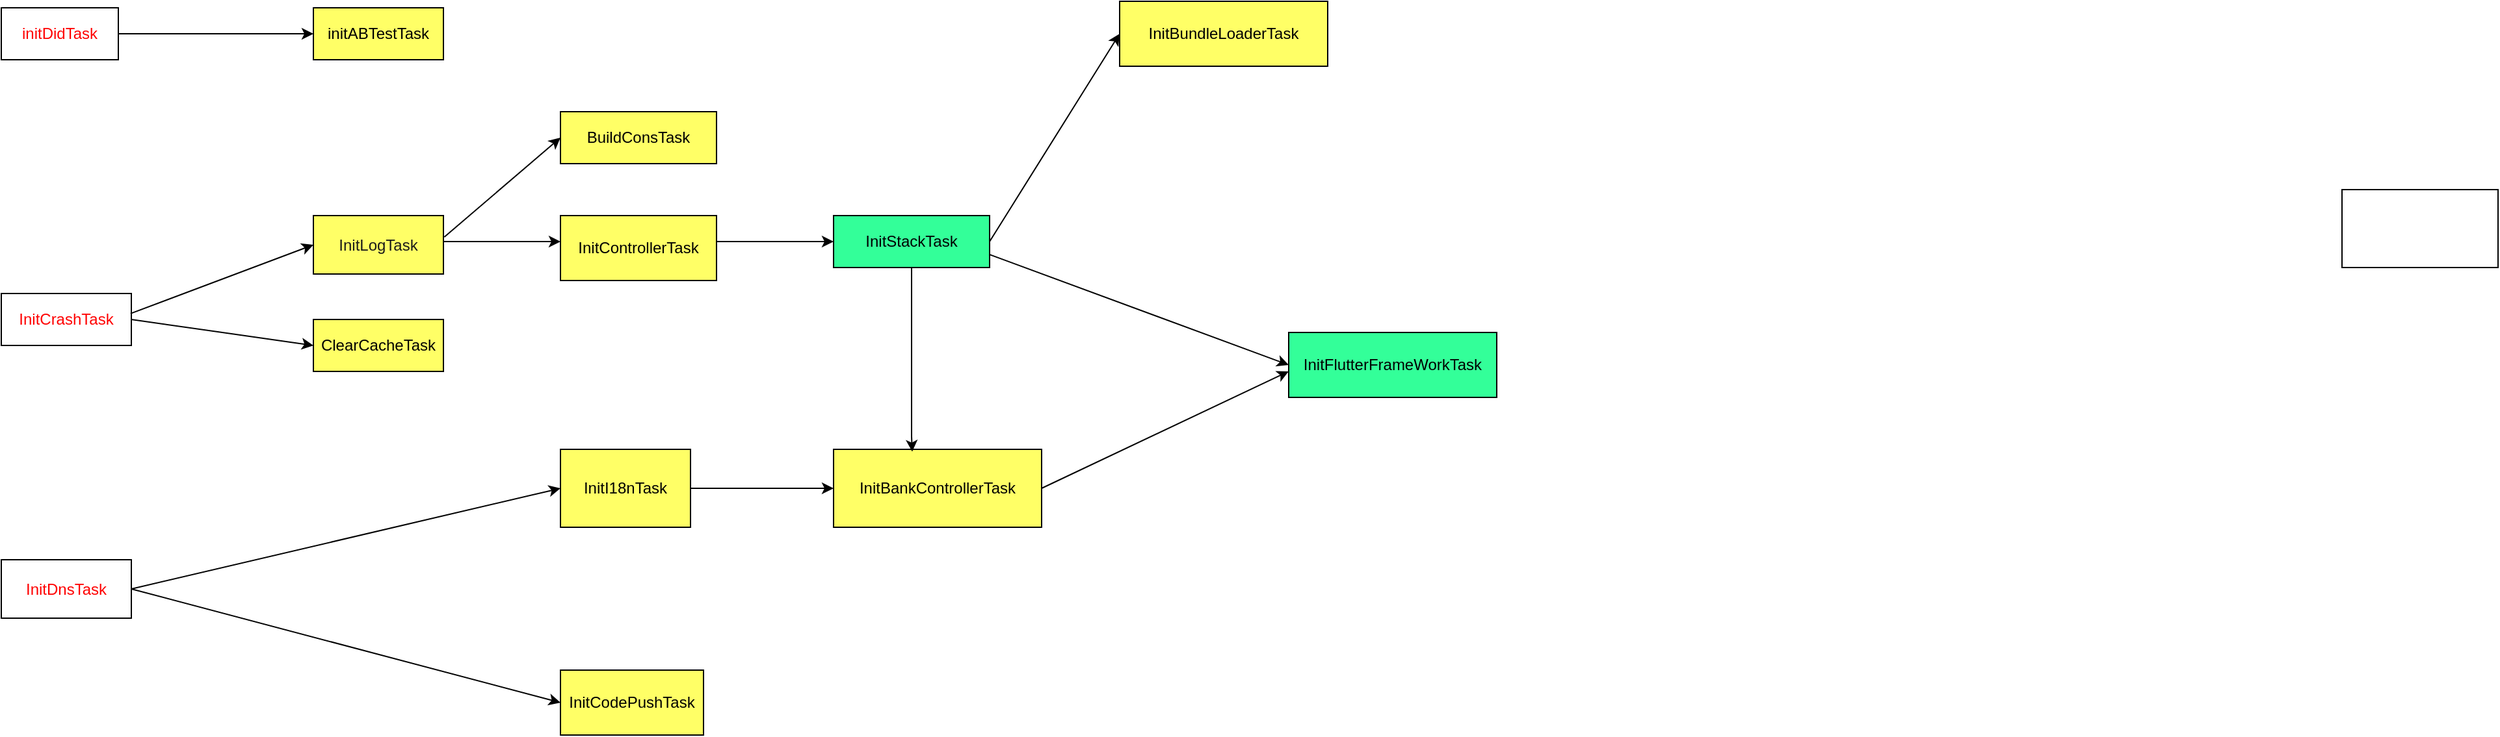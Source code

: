 <mxfile version="24.0.5" type="github">
  <diagram name="Page-1" id="b5b7bab2-c9e2-2cf4-8b2a-24fd1a2a6d21">
    <mxGraphModel dx="1380" dy="873" grid="1" gridSize="10" guides="1" tooltips="1" connect="1" arrows="1" fold="1" page="1" pageScale="1" pageWidth="827" pageHeight="1169" background="none" math="0" shadow="0">
      <root>
        <mxCell id="0" />
        <mxCell id="1" parent="0" />
        <mxCell id="cNgEGX5fdvXFl3XiefJ_-1" value="" style="rounded=0;whiteSpace=wrap;html=1;" parent="1" vertex="1">
          <mxGeometry x="2160" y="300" width="120" height="60" as="geometry" />
        </mxCell>
        <mxCell id="cNgEGX5fdvXFl3XiefJ_-3" value="&lt;font color=&quot;#ff0000&quot;&gt;initDidTask&lt;/font&gt;" style="rounded=0;whiteSpace=wrap;html=1;" parent="1" vertex="1">
          <mxGeometry x="360" y="160" width="90" height="40" as="geometry" />
        </mxCell>
        <mxCell id="cNgEGX5fdvXFl3XiefJ_-4" value="initABTestTask" style="rounded=0;whiteSpace=wrap;html=1;fillStyle=solid;fillColor=#FFFF66;" parent="1" vertex="1">
          <mxGeometry x="600" y="160" width="100" height="40" as="geometry" />
        </mxCell>
        <mxCell id="cNgEGX5fdvXFl3XiefJ_-6" value="" style="endArrow=classic;html=1;rounded=0;entryX=0;entryY=0.5;entryDx=0;entryDy=0;exitX=1;exitY=0.5;exitDx=0;exitDy=0;" parent="1" source="cNgEGX5fdvXFl3XiefJ_-3" target="cNgEGX5fdvXFl3XiefJ_-4" edge="1">
          <mxGeometry relative="1" as="geometry">
            <mxPoint x="490" y="189.77" as="sourcePoint" />
            <mxPoint x="560" y="190" as="targetPoint" />
          </mxGeometry>
        </mxCell>
        <mxCell id="cNgEGX5fdvXFl3XiefJ_-8" value="&lt;font color=&quot;#1a1a1a&quot;&gt;InitLogTask&lt;/font&gt;" style="rounded=0;whiteSpace=wrap;html=1;fillColor=#FFFF66;" parent="1" vertex="1">
          <mxGeometry x="600" y="320" width="100" height="45" as="geometry" />
        </mxCell>
        <mxCell id="cNgEGX5fdvXFl3XiefJ_-10" value="BuildConsTask" style="rounded=0;whiteSpace=wrap;html=1;fillColor=#FFFF66;" parent="1" vertex="1">
          <mxGeometry x="790" y="240" width="120" height="40" as="geometry" />
        </mxCell>
        <mxCell id="cNgEGX5fdvXFl3XiefJ_-11" value="&lt;span style=&quot;color: #ff0000;&quot;&gt;InitCrashTask&lt;/span&gt;" style="rounded=0;whiteSpace=wrap;html=1;" parent="1" vertex="1">
          <mxGeometry x="360" y="380" width="100" height="40" as="geometry" />
        </mxCell>
        <mxCell id="cNgEGX5fdvXFl3XiefJ_-12" value="" style="endArrow=classic;html=1;rounded=0;exitX=0.994;exitY=0.386;exitDx=0;exitDy=0;exitPerimeter=0;entryX=0;entryY=0.5;entryDx=0;entryDy=0;" parent="1" source="cNgEGX5fdvXFl3XiefJ_-11" target="cNgEGX5fdvXFl3XiefJ_-8" edge="1">
          <mxGeometry relative="1" as="geometry">
            <mxPoint x="500" y="339.64" as="sourcePoint" />
            <mxPoint x="600" y="340" as="targetPoint" />
          </mxGeometry>
        </mxCell>
        <mxCell id="cNgEGX5fdvXFl3XiefJ_-15" value="" style="endArrow=classic;html=1;rounded=0;entryX=0;entryY=0.5;entryDx=0;entryDy=0;exitX=1.007;exitY=0.367;exitDx=0;exitDy=0;exitPerimeter=0;" parent="1" source="cNgEGX5fdvXFl3XiefJ_-8" target="cNgEGX5fdvXFl3XiefJ_-10" edge="1">
          <mxGeometry relative="1" as="geometry">
            <mxPoint x="690" y="340" as="sourcePoint" />
            <mxPoint x="790" y="340" as="targetPoint" />
          </mxGeometry>
        </mxCell>
        <mxCell id="cNgEGX5fdvXFl3XiefJ_-18" value="ClearCacheTask" style="rounded=0;whiteSpace=wrap;html=1;fillColor=#FFFF66;" parent="1" vertex="1">
          <mxGeometry x="600" y="400" width="100" height="40" as="geometry" />
        </mxCell>
        <mxCell id="cNgEGX5fdvXFl3XiefJ_-19" value="" style="endArrow=classic;html=1;rounded=0;entryX=0;entryY=0.5;entryDx=0;entryDy=0;exitX=1;exitY=0.5;exitDx=0;exitDy=0;" parent="1" source="cNgEGX5fdvXFl3XiefJ_-11" target="cNgEGX5fdvXFl3XiefJ_-18" edge="1">
          <mxGeometry relative="1" as="geometry">
            <mxPoint x="480" y="390" as="sourcePoint" />
            <mxPoint x="580" y="390" as="targetPoint" />
          </mxGeometry>
        </mxCell>
        <mxCell id="cNgEGX5fdvXFl3XiefJ_-21" value="InitControllerTask" style="rounded=0;whiteSpace=wrap;html=1;fillColor=#FFFF66;" parent="1" vertex="1">
          <mxGeometry x="790" y="320" width="120" height="50" as="geometry" />
        </mxCell>
        <mxCell id="cNgEGX5fdvXFl3XiefJ_-22" value="" style="endArrow=classic;html=1;rounded=0;" parent="1" edge="1">
          <mxGeometry relative="1" as="geometry">
            <mxPoint x="700" y="340" as="sourcePoint" />
            <mxPoint x="790" y="340" as="targetPoint" />
          </mxGeometry>
        </mxCell>
        <mxCell id="cNgEGX5fdvXFl3XiefJ_-24" value="InitStackTask" style="rounded=0;whiteSpace=wrap;html=1;fillColor=#33FF99;" parent="1" vertex="1">
          <mxGeometry x="1000" y="320" width="120" height="40" as="geometry" />
        </mxCell>
        <mxCell id="cNgEGX5fdvXFl3XiefJ_-25" value="" style="endArrow=classic;html=1;rounded=0;" parent="1" edge="1">
          <mxGeometry relative="1" as="geometry">
            <mxPoint x="910" y="340" as="sourcePoint" />
            <mxPoint x="1000" y="340" as="targetPoint" />
          </mxGeometry>
        </mxCell>
        <mxCell id="cNgEGX5fdvXFl3XiefJ_-27" value="InitBundleLoaderTask" style="rounded=0;whiteSpace=wrap;html=1;fillColor=#FFFF66;" parent="1" vertex="1">
          <mxGeometry x="1220" y="155" width="160" height="50" as="geometry" />
        </mxCell>
        <mxCell id="cNgEGX5fdvXFl3XiefJ_-29" value="&lt;meta charset=&quot;utf-8&quot;&gt;InitFlutterFrameWorkTask" style="rounded=0;whiteSpace=wrap;html=1;fillColor=#33FF99;" parent="1" vertex="1">
          <mxGeometry x="1350" y="410" width="160" height="50" as="geometry" />
        </mxCell>
        <mxCell id="cNgEGX5fdvXFl3XiefJ_-33" value="" style="endArrow=classic;html=1;rounded=0;entryX=0;entryY=0.5;entryDx=0;entryDy=0;exitX=1;exitY=0.5;exitDx=0;exitDy=0;" parent="1" source="cNgEGX5fdvXFl3XiefJ_-24" target="cNgEGX5fdvXFl3XiefJ_-27" edge="1">
          <mxGeometry relative="1" as="geometry">
            <mxPoint x="1120" y="320" as="sourcePoint" />
            <mxPoint x="1220" y="320" as="targetPoint" />
          </mxGeometry>
        </mxCell>
        <mxCell id="cNgEGX5fdvXFl3XiefJ_-35" value="" style="endArrow=classic;html=1;rounded=0;entryX=0;entryY=0.5;entryDx=0;entryDy=0;exitX=1;exitY=0.75;exitDx=0;exitDy=0;" parent="1" source="cNgEGX5fdvXFl3XiefJ_-24" target="cNgEGX5fdvXFl3XiefJ_-29" edge="1">
          <mxGeometry relative="1" as="geometry">
            <mxPoint x="1090" y="390" as="sourcePoint" />
            <mxPoint x="1190" y="390" as="targetPoint" />
          </mxGeometry>
        </mxCell>
        <mxCell id="cNgEGX5fdvXFl3XiefJ_-38" value="&lt;span style=&quot;color: #ff0000;&quot;&gt;InitDnsTask&lt;/span&gt;" style="rounded=0;whiteSpace=wrap;html=1;" parent="1" vertex="1">
          <mxGeometry x="360" y="585" width="100" height="45" as="geometry" />
        </mxCell>
        <mxCell id="cNgEGX5fdvXFl3XiefJ_-39" value="InitI18nTask" style="rounded=0;whiteSpace=wrap;html=1;fillColor=#FFFF66;" parent="1" vertex="1">
          <mxGeometry x="790" y="500" width="100" height="60" as="geometry" />
        </mxCell>
        <mxCell id="cNgEGX5fdvXFl3XiefJ_-40" value="InitCodePushTask" style="rounded=0;whiteSpace=wrap;html=1;fillColor=#FFFF66;" parent="1" vertex="1">
          <mxGeometry x="790" y="670" width="110" height="50" as="geometry" />
        </mxCell>
        <mxCell id="cNgEGX5fdvXFl3XiefJ_-41" value="" style="endArrow=classic;html=1;rounded=0;entryX=0;entryY=0.5;entryDx=0;entryDy=0;exitX=1;exitY=0.5;exitDx=0;exitDy=0;" parent="1" source="cNgEGX5fdvXFl3XiefJ_-38" target="cNgEGX5fdvXFl3XiefJ_-39" edge="1">
          <mxGeometry relative="1" as="geometry">
            <mxPoint x="480" y="610" as="sourcePoint" />
            <mxPoint x="580" y="610" as="targetPoint" />
          </mxGeometry>
        </mxCell>
        <mxCell id="cNgEGX5fdvXFl3XiefJ_-44" value="" style="endArrow=classic;html=1;rounded=0;entryX=0;entryY=0.5;entryDx=0;entryDy=0;exitX=1;exitY=0.5;exitDx=0;exitDy=0;" parent="1" source="cNgEGX5fdvXFl3XiefJ_-38" target="cNgEGX5fdvXFl3XiefJ_-40" edge="1">
          <mxGeometry relative="1" as="geometry">
            <mxPoint x="480" y="610" as="sourcePoint" />
            <mxPoint x="580" y="610" as="targetPoint" />
          </mxGeometry>
        </mxCell>
        <mxCell id="X_7xcv2EOFNSdDCwvjC_-1" value="InitBankControllerTask" style="rounded=0;whiteSpace=wrap;html=1;fillColor=#FFFF66;" vertex="1" parent="1">
          <mxGeometry x="1000" y="500" width="160" height="60" as="geometry" />
        </mxCell>
        <mxCell id="X_7xcv2EOFNSdDCwvjC_-2" value="" style="endArrow=classic;html=1;rounded=0;entryX=0;entryY=0.5;entryDx=0;entryDy=0;exitX=1;exitY=0.5;exitDx=0;exitDy=0;" edge="1" parent="1" source="cNgEGX5fdvXFl3XiefJ_-39" target="X_7xcv2EOFNSdDCwvjC_-1">
          <mxGeometry width="50" height="50" relative="1" as="geometry">
            <mxPoint x="920" y="430" as="sourcePoint" />
            <mxPoint x="970" y="380" as="targetPoint" />
          </mxGeometry>
        </mxCell>
        <mxCell id="X_7xcv2EOFNSdDCwvjC_-3" value="" style="endArrow=classic;html=1;rounded=0;exitX=0.5;exitY=1;exitDx=0;exitDy=0;entryX=0.378;entryY=0.03;entryDx=0;entryDy=0;entryPerimeter=0;" edge="1" parent="1" source="cNgEGX5fdvXFl3XiefJ_-24" target="X_7xcv2EOFNSdDCwvjC_-1">
          <mxGeometry width="50" height="50" relative="1" as="geometry">
            <mxPoint x="1070" y="349.98" as="sourcePoint" />
            <mxPoint x="1060" y="498" as="targetPoint" />
            <Array as="points">
              <mxPoint x="1060" y="490" />
            </Array>
          </mxGeometry>
        </mxCell>
        <mxCell id="X_7xcv2EOFNSdDCwvjC_-5" value="" style="endArrow=classic;html=1;rounded=0;entryX=0;entryY=0.6;entryDx=0;entryDy=0;entryPerimeter=0;" edge="1" parent="1" target="cNgEGX5fdvXFl3XiefJ_-29">
          <mxGeometry width="50" height="50" relative="1" as="geometry">
            <mxPoint x="1160" y="530" as="sourcePoint" />
            <mxPoint x="1210" y="480" as="targetPoint" />
          </mxGeometry>
        </mxCell>
      </root>
    </mxGraphModel>
  </diagram>
</mxfile>
